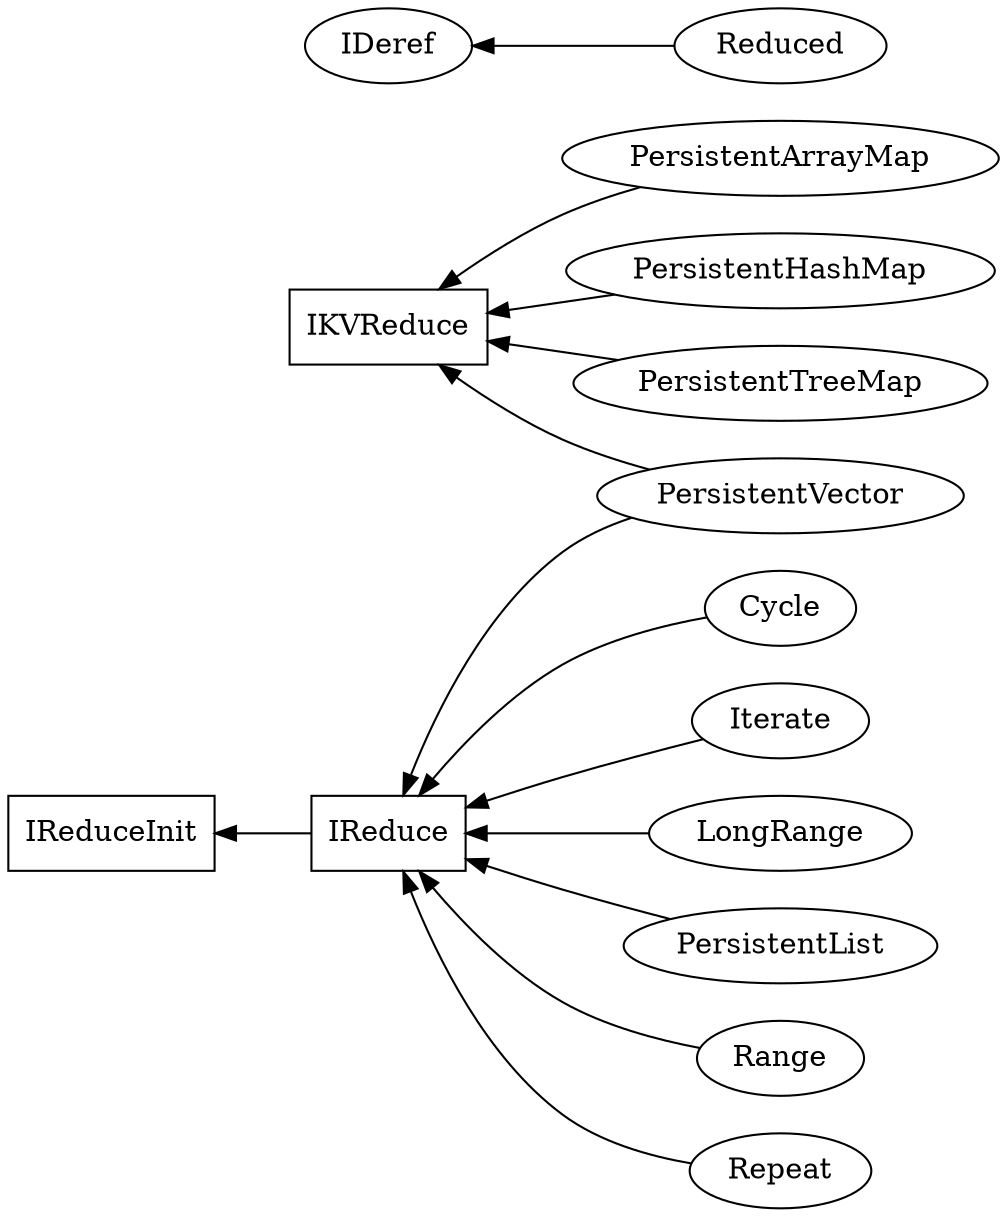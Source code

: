 strict digraph G {

rankdir = RL;
concentrate=true;

/* here start the interfaces */

node [shape=box];

{

	IKVReduce;
	IReduce  -> {  IReduceInit };
	IReduceInit;

}


{
	node [shape=ellipse]


	Cycle  -> {  IReduce };

	Iterate  -> { IReduce };

	LongRange -> {  IReduce };


	PersistentArrayMap  -> {    IKVReduce };
	PersistentHashMap  -> {    IKVReduce };

	PersistentList  -> {    IReduce };


	PersistentTreeMap  -> {   IKVReduce };

	PersistentVector -> {   IReduce, IKVReduce };
	Range  -> {   IReduce  };

	Reduced  -> {  IDeref };
	Repeat  -> {  IReduce };


 }
 

}
